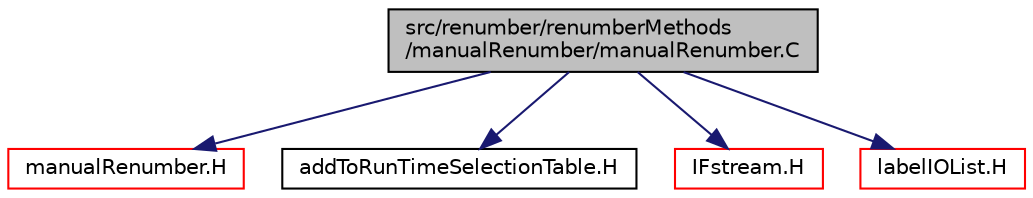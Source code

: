 digraph "src/renumber/renumberMethods/manualRenumber/manualRenumber.C"
{
  bgcolor="transparent";
  edge [fontname="Helvetica",fontsize="10",labelfontname="Helvetica",labelfontsize="10"];
  node [fontname="Helvetica",fontsize="10",shape=record];
  Node1 [label="src/renumber/renumberMethods\l/manualRenumber/manualRenumber.C",height=0.2,width=0.4,color="black", fillcolor="grey75", style="filled", fontcolor="black"];
  Node1 -> Node2 [color="midnightblue",fontsize="10",style="solid",fontname="Helvetica"];
  Node2 [label="manualRenumber.H",height=0.2,width=0.4,color="red",URL="$a09623.html"];
  Node1 -> Node3 [color="midnightblue",fontsize="10",style="solid",fontname="Helvetica"];
  Node3 [label="addToRunTimeSelectionTable.H",height=0.2,width=0.4,color="black",URL="$a07867.html",tooltip="Macros for easy insertion into run-time selection tables. "];
  Node1 -> Node4 [color="midnightblue",fontsize="10",style="solid",fontname="Helvetica"];
  Node4 [label="IFstream.H",height=0.2,width=0.4,color="red",URL="$a07797.html"];
  Node1 -> Node5 [color="midnightblue",fontsize="10",style="solid",fontname="Helvetica"];
  Node5 [label="labelIOList.H",height=0.2,width=0.4,color="red",URL="$a08907.html"];
}
